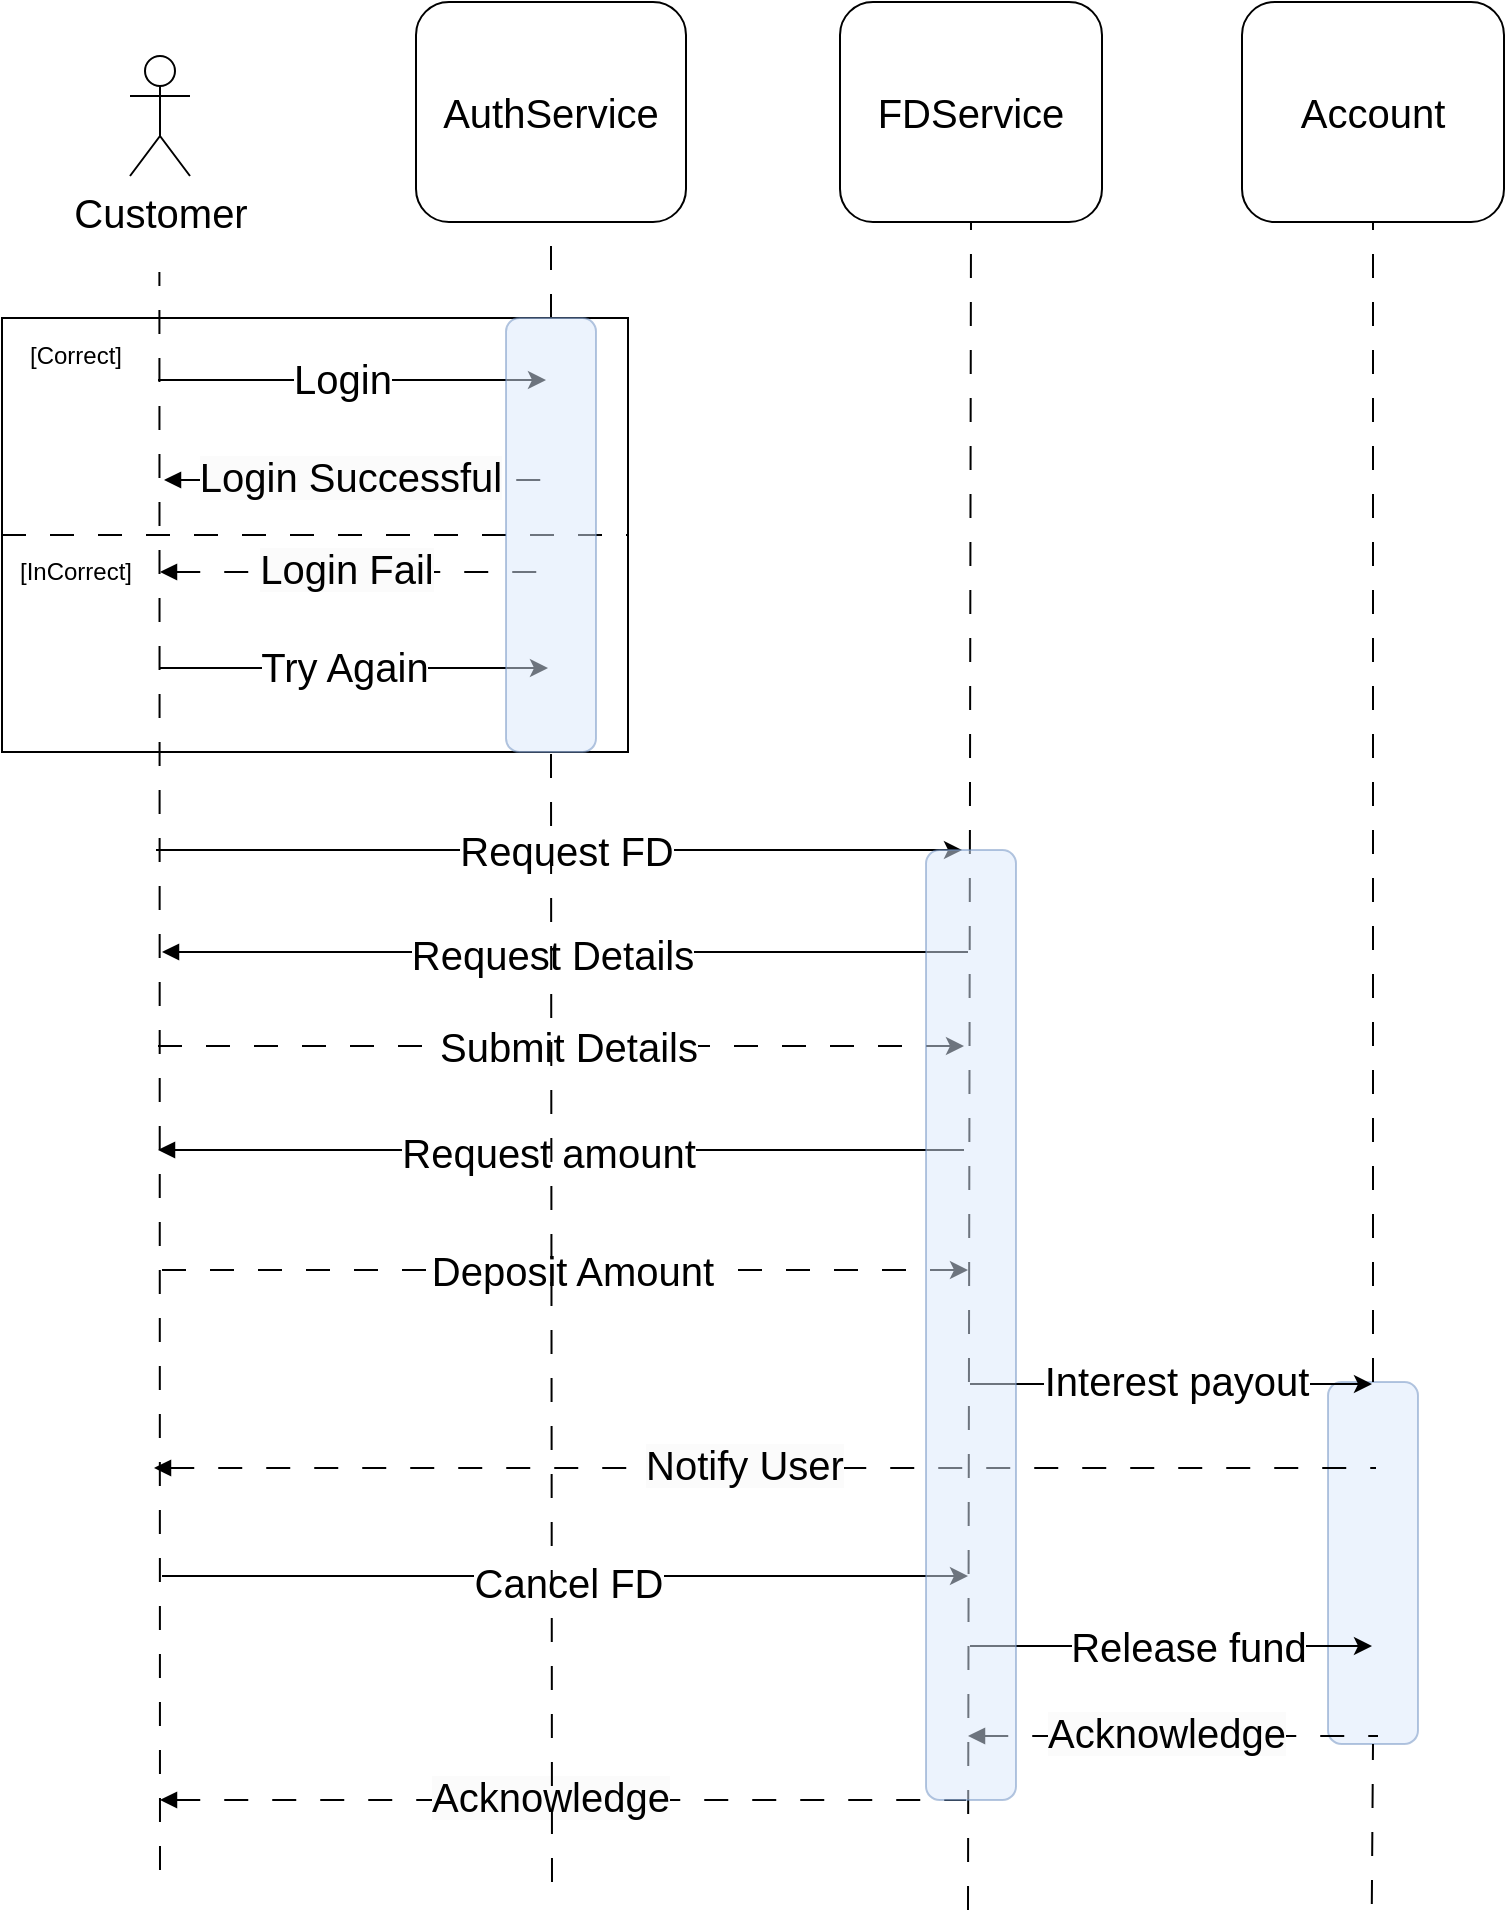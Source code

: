 <mxfile version="24.6.4" type="google">
  <diagram name="Page-1" id="2YBvvXClWsGukQMizWep">
    <mxGraphModel grid="0" page="1" gridSize="10" guides="1" tooltips="1" connect="1" arrows="1" fold="1" pageScale="1" pageWidth="850" pageHeight="1100" math="0" shadow="0">
      <root>
        <mxCell id="0" />
        <mxCell id="1" parent="0" />
        <mxCell id="VuLfJS0WP3f_olJii3c--74" value="" style="rounded=1;whiteSpace=wrap;html=1;fillColor=#dae8fc;strokeColor=#6c8ebf;opacity=50;" vertex="1" parent="1">
          <mxGeometry x="719" y="1063" width="45" height="181" as="geometry" />
        </mxCell>
        <mxCell id="VuLfJS0WP3f_olJii3c--15" value="" style="rounded=0;whiteSpace=wrap;html=1;" vertex="1" parent="1">
          <mxGeometry x="56" y="531" width="313" height="217" as="geometry" />
        </mxCell>
        <mxCell id="VuLfJS0WP3f_olJii3c--1" value="&lt;font style=&quot;font-size: 20px;&quot;&gt;Customer&lt;/font&gt;" style="shape=umlActor;verticalLabelPosition=bottom;verticalAlign=top;html=1;outlineConnect=0;" vertex="1" parent="1">
          <mxGeometry x="120" y="400" width="30" height="60" as="geometry" />
        </mxCell>
        <mxCell id="VuLfJS0WP3f_olJii3c--2" value="&lt;font style=&quot;font-size: 20px;&quot;&gt;AuthService&lt;/font&gt;" style="rounded=1;whiteSpace=wrap;html=1;" vertex="1" parent="1">
          <mxGeometry x="263" y="373" width="135" height="110" as="geometry" />
        </mxCell>
        <mxCell id="VuLfJS0WP3f_olJii3c--4" value="&lt;font style=&quot;font-size: 20px;&quot;&gt;FDService&lt;/font&gt;" style="rounded=1;whiteSpace=wrap;html=1;" vertex="1" parent="1">
          <mxGeometry x="475" y="373" width="131" height="110" as="geometry" />
        </mxCell>
        <mxCell id="VuLfJS0WP3f_olJii3c--5" value="" style="endArrow=none;dashed=1;html=1;rounded=0;dashPattern=12 12;entryX=0.5;entryY=1;entryDx=0;entryDy=0;" edge="1" parent="1" source="VuLfJS0WP3f_olJii3c--65" target="VuLfJS0WP3f_olJii3c--2">
          <mxGeometry width="50" height="50" relative="1" as="geometry">
            <mxPoint x="331" y="1313" as="sourcePoint" />
            <mxPoint x="329.23" y="510" as="targetPoint" />
          </mxGeometry>
        </mxCell>
        <mxCell id="VuLfJS0WP3f_olJii3c--7" value="" style="endArrow=none;dashed=1;html=1;rounded=0;dashPattern=12 12;entryX=0.5;entryY=1;entryDx=0;entryDy=0;" edge="1" parent="1" target="VuLfJS0WP3f_olJii3c--4">
          <mxGeometry width="50" height="50" relative="1" as="geometry">
            <mxPoint x="539" y="1327" as="sourcePoint" />
            <mxPoint x="539.46" y="512" as="targetPoint" />
          </mxGeometry>
        </mxCell>
        <mxCell id="VuLfJS0WP3f_olJii3c--8" value="" style="endArrow=none;dashed=1;html=1;rounded=0;dashPattern=12 12;" edge="1" parent="1">
          <mxGeometry width="50" height="50" relative="1" as="geometry">
            <mxPoint x="135" y="1307" as="sourcePoint" />
            <mxPoint x="134.7" y="508" as="targetPoint" />
          </mxGeometry>
        </mxCell>
        <mxCell id="VuLfJS0WP3f_olJii3c--9" value="" style="endArrow=classic;html=1;rounded=0;" edge="1" parent="1">
          <mxGeometry width="50" height="50" relative="1" as="geometry">
            <mxPoint x="134" y="562" as="sourcePoint" />
            <mxPoint x="328" y="562" as="targetPoint" />
          </mxGeometry>
        </mxCell>
        <mxCell id="VuLfJS0WP3f_olJii3c--19" value="&lt;font style=&quot;font-size: 20px;&quot;&gt;Login&lt;/font&gt;" style="edgeLabel;html=1;align=center;verticalAlign=middle;resizable=0;points=[];" vertex="1" connectable="0" parent="VuLfJS0WP3f_olJii3c--9">
          <mxGeometry x="-0.05" y="1" relative="1" as="geometry">
            <mxPoint as="offset" />
          </mxGeometry>
        </mxCell>
        <mxCell id="VuLfJS0WP3f_olJii3c--11" value="" style="endArrow=none;dashed=1;html=1;rounded=0;startArrow=block;startFill=1;dashPattern=12 12;" edge="1" parent="1">
          <mxGeometry width="50" height="50" relative="1" as="geometry">
            <mxPoint x="137" y="612" as="sourcePoint" />
            <mxPoint x="329" y="612" as="targetPoint" />
          </mxGeometry>
        </mxCell>
        <mxCell id="VuLfJS0WP3f_olJii3c--21" value="&lt;span style=&quot;font-size: 20px; background-color: rgb(251, 251, 251);&quot;&gt;Login Successful&lt;/span&gt;" style="edgeLabel;html=1;align=center;verticalAlign=middle;resizable=0;points=[];" vertex="1" connectable="0" parent="VuLfJS0WP3f_olJii3c--11">
          <mxGeometry x="-0.034" y="2" relative="1" as="geometry">
            <mxPoint as="offset" />
          </mxGeometry>
        </mxCell>
        <mxCell id="VuLfJS0WP3f_olJii3c--23" value="" style="endArrow=none;dashed=1;html=1;rounded=0;startArrow=block;startFill=1;dashPattern=12 12;" edge="1" parent="1">
          <mxGeometry width="50" height="50" relative="1" as="geometry">
            <mxPoint x="135" y="658" as="sourcePoint" />
            <mxPoint x="327" y="658" as="targetPoint" />
          </mxGeometry>
        </mxCell>
        <mxCell id="VuLfJS0WP3f_olJii3c--24" value="&lt;span style=&quot;font-size: 20px; background-color: rgb(251, 251, 251);&quot;&gt;Login Fail&lt;/span&gt;" style="edgeLabel;html=1;align=center;verticalAlign=middle;resizable=0;points=[];" vertex="1" connectable="0" parent="VuLfJS0WP3f_olJii3c--23">
          <mxGeometry x="-0.034" y="2" relative="1" as="geometry">
            <mxPoint as="offset" />
          </mxGeometry>
        </mxCell>
        <mxCell id="VuLfJS0WP3f_olJii3c--25" value="" style="endArrow=classic;html=1;rounded=0;" edge="1" parent="1">
          <mxGeometry width="50" height="50" relative="1" as="geometry">
            <mxPoint x="135" y="706" as="sourcePoint" />
            <mxPoint x="329" y="706" as="targetPoint" />
          </mxGeometry>
        </mxCell>
        <mxCell id="VuLfJS0WP3f_olJii3c--26" value="&lt;font style=&quot;font-size: 20px;&quot;&gt;Try Again&lt;/font&gt;" style="edgeLabel;html=1;align=center;verticalAlign=middle;resizable=0;points=[];" vertex="1" connectable="0" parent="VuLfJS0WP3f_olJii3c--25">
          <mxGeometry x="-0.05" y="1" relative="1" as="geometry">
            <mxPoint as="offset" />
          </mxGeometry>
        </mxCell>
        <mxCell id="VuLfJS0WP3f_olJii3c--27" value="" style="endArrow=none;dashed=1;html=1;rounded=0;entryX=1;entryY=0.5;entryDx=0;entryDy=0;exitX=0;exitY=0.5;exitDx=0;exitDy=0;dashPattern=12 12;" edge="1" parent="1" source="VuLfJS0WP3f_olJii3c--15" target="VuLfJS0WP3f_olJii3c--15">
          <mxGeometry width="50" height="50" relative="1" as="geometry">
            <mxPoint x="39" y="892" as="sourcePoint" />
            <mxPoint x="89" y="842" as="targetPoint" />
          </mxGeometry>
        </mxCell>
        <mxCell id="VuLfJS0WP3f_olJii3c--32" value="" style="endArrow=classic;html=1;rounded=0;" edge="1" parent="1">
          <mxGeometry width="50" height="50" relative="1" as="geometry">
            <mxPoint x="133" y="797" as="sourcePoint" />
            <mxPoint x="536" y="797" as="targetPoint" />
          </mxGeometry>
        </mxCell>
        <mxCell id="VuLfJS0WP3f_olJii3c--33" value="&lt;font style=&quot;font-size: 20px;&quot;&gt;Request FD&lt;/font&gt;" style="edgeLabel;html=1;align=center;verticalAlign=middle;resizable=0;points=[];" vertex="1" connectable="0" parent="VuLfJS0WP3f_olJii3c--32">
          <mxGeometry x="-0.05" y="1" relative="1" as="geometry">
            <mxPoint x="13" y="1" as="offset" />
          </mxGeometry>
        </mxCell>
        <mxCell id="VuLfJS0WP3f_olJii3c--38" value="" style="endArrow=classic;html=1;rounded=0;dashed=1;dashPattern=12 12;" edge="1" parent="1">
          <mxGeometry width="50" height="50" relative="1" as="geometry">
            <mxPoint x="134" y="895" as="sourcePoint" />
            <mxPoint x="537" y="895" as="targetPoint" />
          </mxGeometry>
        </mxCell>
        <mxCell id="VuLfJS0WP3f_olJii3c--39" value="&lt;font style=&quot;font-size: 20px;&quot;&gt;Submit Details&lt;/font&gt;" style="edgeLabel;html=1;align=center;verticalAlign=middle;resizable=0;points=[];" vertex="1" connectable="0" parent="VuLfJS0WP3f_olJii3c--38">
          <mxGeometry x="-0.05" y="1" relative="1" as="geometry">
            <mxPoint x="13" y="1" as="offset" />
          </mxGeometry>
        </mxCell>
        <mxCell id="VuLfJS0WP3f_olJii3c--40" value="" style="endArrow=none;html=1;rounded=0;endFill=0;startArrow=block;startFill=1;" edge="1" parent="1">
          <mxGeometry width="50" height="50" relative="1" as="geometry">
            <mxPoint x="136" y="848" as="sourcePoint" />
            <mxPoint x="539" y="848" as="targetPoint" />
          </mxGeometry>
        </mxCell>
        <mxCell id="VuLfJS0WP3f_olJii3c--42" value="&lt;font style=&quot;font-size: 20px;&quot;&gt;Request Details&lt;/font&gt;" style="edgeLabel;html=1;align=center;verticalAlign=middle;resizable=0;points=[];" vertex="1" connectable="0" parent="VuLfJS0WP3f_olJii3c--40">
          <mxGeometry x="-0.033" y="-1" relative="1" as="geometry">
            <mxPoint as="offset" />
          </mxGeometry>
        </mxCell>
        <mxCell id="VuLfJS0WP3f_olJii3c--46" value="" style="endArrow=none;html=1;rounded=0;endFill=0;startArrow=block;startFill=1;" edge="1" parent="1">
          <mxGeometry width="50" height="50" relative="1" as="geometry">
            <mxPoint x="134" y="947" as="sourcePoint" />
            <mxPoint x="537" y="947" as="targetPoint" />
          </mxGeometry>
        </mxCell>
        <mxCell id="VuLfJS0WP3f_olJii3c--47" value="&lt;font style=&quot;font-size: 20px;&quot;&gt;Request amount&lt;/font&gt;" style="edgeLabel;html=1;align=center;verticalAlign=middle;resizable=0;points=[];" vertex="1" connectable="0" parent="VuLfJS0WP3f_olJii3c--46">
          <mxGeometry x="-0.033" y="-1" relative="1" as="geometry">
            <mxPoint as="offset" />
          </mxGeometry>
        </mxCell>
        <mxCell id="VuLfJS0WP3f_olJii3c--48" value="" style="endArrow=classic;html=1;rounded=0;dashed=1;dashPattern=12 12;" edge="1" parent="1">
          <mxGeometry width="50" height="50" relative="1" as="geometry">
            <mxPoint x="136" y="1007" as="sourcePoint" />
            <mxPoint x="539" y="1007" as="targetPoint" />
          </mxGeometry>
        </mxCell>
        <mxCell id="VuLfJS0WP3f_olJii3c--49" value="&lt;font style=&quot;font-size: 20px;&quot;&gt;Deposit Amount&lt;/font&gt;" style="edgeLabel;html=1;align=center;verticalAlign=middle;resizable=0;points=[];" vertex="1" connectable="0" parent="VuLfJS0WP3f_olJii3c--48">
          <mxGeometry x="-0.05" y="1" relative="1" as="geometry">
            <mxPoint x="13" y="1" as="offset" />
          </mxGeometry>
        </mxCell>
        <mxCell id="VuLfJS0WP3f_olJii3c--50" value="&lt;font style=&quot;font-size: 20px;&quot;&gt;Account&lt;/font&gt;" style="rounded=1;whiteSpace=wrap;html=1;" vertex="1" parent="1">
          <mxGeometry x="676" y="373" width="131" height="110" as="geometry" />
        </mxCell>
        <mxCell id="VuLfJS0WP3f_olJii3c--52" value="" style="endArrow=classic;html=1;rounded=0;" edge="1" parent="1">
          <mxGeometry width="50" height="50" relative="1" as="geometry">
            <mxPoint x="540" y="1064" as="sourcePoint" />
            <mxPoint x="741" y="1064" as="targetPoint" />
          </mxGeometry>
        </mxCell>
        <mxCell id="VuLfJS0WP3f_olJii3c--54" value="" style="endArrow=none;dashed=1;html=1;rounded=0;startArrow=block;startFill=1;dashPattern=12 12;" edge="1" parent="1">
          <mxGeometry width="50" height="50" relative="1" as="geometry">
            <mxPoint x="132" y="1106" as="sourcePoint" />
            <mxPoint x="743" y="1106" as="targetPoint" />
          </mxGeometry>
        </mxCell>
        <mxCell id="VuLfJS0WP3f_olJii3c--55" value="&lt;span style=&quot;font-size: 20px; background-color: rgb(251, 251, 251);&quot;&gt;Notify User&lt;/span&gt;" style="edgeLabel;html=1;align=center;verticalAlign=middle;resizable=0;points=[];" vertex="1" connectable="0" parent="VuLfJS0WP3f_olJii3c--54">
          <mxGeometry x="-0.034" y="2" relative="1" as="geometry">
            <mxPoint as="offset" />
          </mxGeometry>
        </mxCell>
        <mxCell id="VuLfJS0WP3f_olJii3c--57" value="" style="endArrow=classic;html=1;rounded=0;" edge="1" parent="1">
          <mxGeometry width="50" height="50" relative="1" as="geometry">
            <mxPoint x="136" y="1160" as="sourcePoint" />
            <mxPoint x="539" y="1160" as="targetPoint" />
          </mxGeometry>
        </mxCell>
        <mxCell id="VuLfJS0WP3f_olJii3c--58" value="&lt;font style=&quot;font-size: 20px;&quot;&gt;Cancel FD&lt;/font&gt;" style="edgeLabel;html=1;align=center;verticalAlign=middle;resizable=0;points=[];" vertex="1" connectable="0" parent="VuLfJS0WP3f_olJii3c--57">
          <mxGeometry x="-0.05" y="1" relative="1" as="geometry">
            <mxPoint x="11" y="4" as="offset" />
          </mxGeometry>
        </mxCell>
        <mxCell id="VuLfJS0WP3f_olJii3c--59" value="" style="endArrow=classic;html=1;rounded=0;" edge="1" parent="1">
          <mxGeometry width="50" height="50" relative="1" as="geometry">
            <mxPoint x="540" y="1195" as="sourcePoint" />
            <mxPoint x="741" y="1195" as="targetPoint" />
          </mxGeometry>
        </mxCell>
        <mxCell id="VuLfJS0WP3f_olJii3c--60" value="&lt;span style=&quot;font-size: 20px;&quot;&gt;Release fund&lt;/span&gt;" style="edgeLabel;html=1;align=center;verticalAlign=middle;resizable=0;points=[];" vertex="1" connectable="0" parent="VuLfJS0WP3f_olJii3c--59">
          <mxGeometry x="-0.05" y="1" relative="1" as="geometry">
            <mxPoint x="13" y="1" as="offset" />
          </mxGeometry>
        </mxCell>
        <mxCell id="VuLfJS0WP3f_olJii3c--73" value="&lt;span style=&quot;font-size: 20px;&quot;&gt;Interest payout&lt;/span&gt;" style="edgeLabel;html=1;align=center;verticalAlign=middle;resizable=0;points=[];" vertex="1" connectable="0" parent="VuLfJS0WP3f_olJii3c--59">
          <mxGeometry x="-0.05" y="1" relative="1" as="geometry">
            <mxPoint x="7" y="-132" as="offset" />
          </mxGeometry>
        </mxCell>
        <mxCell id="VuLfJS0WP3f_olJii3c--61" value="" style="endArrow=none;dashed=1;html=1;rounded=0;startArrow=block;startFill=1;dashPattern=12 12;" edge="1" parent="1">
          <mxGeometry width="50" height="50" relative="1" as="geometry">
            <mxPoint x="539" y="1240" as="sourcePoint" />
            <mxPoint x="744" y="1240" as="targetPoint" />
          </mxGeometry>
        </mxCell>
        <mxCell id="VuLfJS0WP3f_olJii3c--62" value="&lt;span style=&quot;font-size: 20px; background-color: rgb(251, 251, 251);&quot;&gt;Acknowledge&lt;/span&gt;" style="edgeLabel;html=1;align=center;verticalAlign=middle;resizable=0;points=[];" vertex="1" connectable="0" parent="VuLfJS0WP3f_olJii3c--61">
          <mxGeometry x="-0.034" y="2" relative="1" as="geometry">
            <mxPoint as="offset" />
          </mxGeometry>
        </mxCell>
        <mxCell id="VuLfJS0WP3f_olJii3c--63" value="" style="endArrow=none;dashed=1;html=1;rounded=0;startArrow=block;startFill=1;dashPattern=12 12;" edge="1" parent="1">
          <mxGeometry width="50" height="50" relative="1" as="geometry">
            <mxPoint x="135" y="1272" as="sourcePoint" />
            <mxPoint x="538" y="1272" as="targetPoint" />
          </mxGeometry>
        </mxCell>
        <mxCell id="VuLfJS0WP3f_olJii3c--64" value="&lt;span style=&quot;font-size: 20px; background-color: rgb(251, 251, 251);&quot;&gt;Acknowledge&lt;/span&gt;" style="edgeLabel;html=1;align=center;verticalAlign=middle;resizable=0;points=[];" vertex="1" connectable="0" parent="VuLfJS0WP3f_olJii3c--63">
          <mxGeometry x="-0.034" y="2" relative="1" as="geometry">
            <mxPoint as="offset" />
          </mxGeometry>
        </mxCell>
        <mxCell id="VuLfJS0WP3f_olJii3c--66" value="" style="endArrow=none;dashed=1;html=1;rounded=0;dashPattern=12 12;entryX=0.5;entryY=1;entryDx=0;entryDy=0;" edge="1" parent="1" target="VuLfJS0WP3f_olJii3c--65">
          <mxGeometry width="50" height="50" relative="1" as="geometry">
            <mxPoint x="331" y="1313" as="sourcePoint" />
            <mxPoint x="331" y="483" as="targetPoint" />
          </mxGeometry>
        </mxCell>
        <mxCell id="VuLfJS0WP3f_olJii3c--65" value="" style="rounded=1;whiteSpace=wrap;html=1;fillColor=#dae8fc;strokeColor=#6c8ebf;opacity=50;" vertex="1" parent="1">
          <mxGeometry x="308" y="531" width="45" height="217" as="geometry" />
        </mxCell>
        <mxCell id="VuLfJS0WP3f_olJii3c--67" value="" style="rounded=1;whiteSpace=wrap;html=1;fillColor=#dae8fc;strokeColor=#6c8ebf;opacity=50;" vertex="1" parent="1">
          <mxGeometry x="518" y="797" width="45" height="475" as="geometry" />
        </mxCell>
        <mxCell id="VuLfJS0WP3f_olJii3c--75" value="" style="endArrow=none;dashed=1;html=1;rounded=0;dashPattern=12 12;entryX=0.5;entryY=1;entryDx=0;entryDy=0;" edge="1" parent="1" target="VuLfJS0WP3f_olJii3c--74">
          <mxGeometry width="50" height="50" relative="1" as="geometry">
            <mxPoint x="740.91" y="1324" as="sourcePoint" />
            <mxPoint x="742" y="483" as="targetPoint" />
          </mxGeometry>
        </mxCell>
        <mxCell id="VuLfJS0WP3f_olJii3c--51" value="" style="endArrow=none;dashed=1;html=1;rounded=0;dashPattern=12 12;entryX=0.5;entryY=1;entryDx=0;entryDy=0;" edge="1" parent="1" source="VuLfJS0WP3f_olJii3c--74" target="VuLfJS0WP3f_olJii3c--50">
          <mxGeometry width="50" height="50" relative="1" as="geometry">
            <mxPoint x="740.91" y="1324" as="sourcePoint" />
            <mxPoint x="741.37" y="509" as="targetPoint" />
          </mxGeometry>
        </mxCell>
        <mxCell id="u8Ql5PTtoPToIKO1QBQw-1" value="[Correct]" style="text;html=1;align=center;verticalAlign=middle;whiteSpace=wrap;rounded=0;" vertex="1" parent="1">
          <mxGeometry x="63" y="535" width="60" height="30" as="geometry" />
        </mxCell>
        <mxCell id="u8Ql5PTtoPToIKO1QBQw-2" value="[InCorrect]" style="text;html=1;align=center;verticalAlign=middle;whiteSpace=wrap;rounded=0;" vertex="1" parent="1">
          <mxGeometry x="63" y="643" width="60" height="30" as="geometry" />
        </mxCell>
      </root>
    </mxGraphModel>
  </diagram>
</mxfile>
